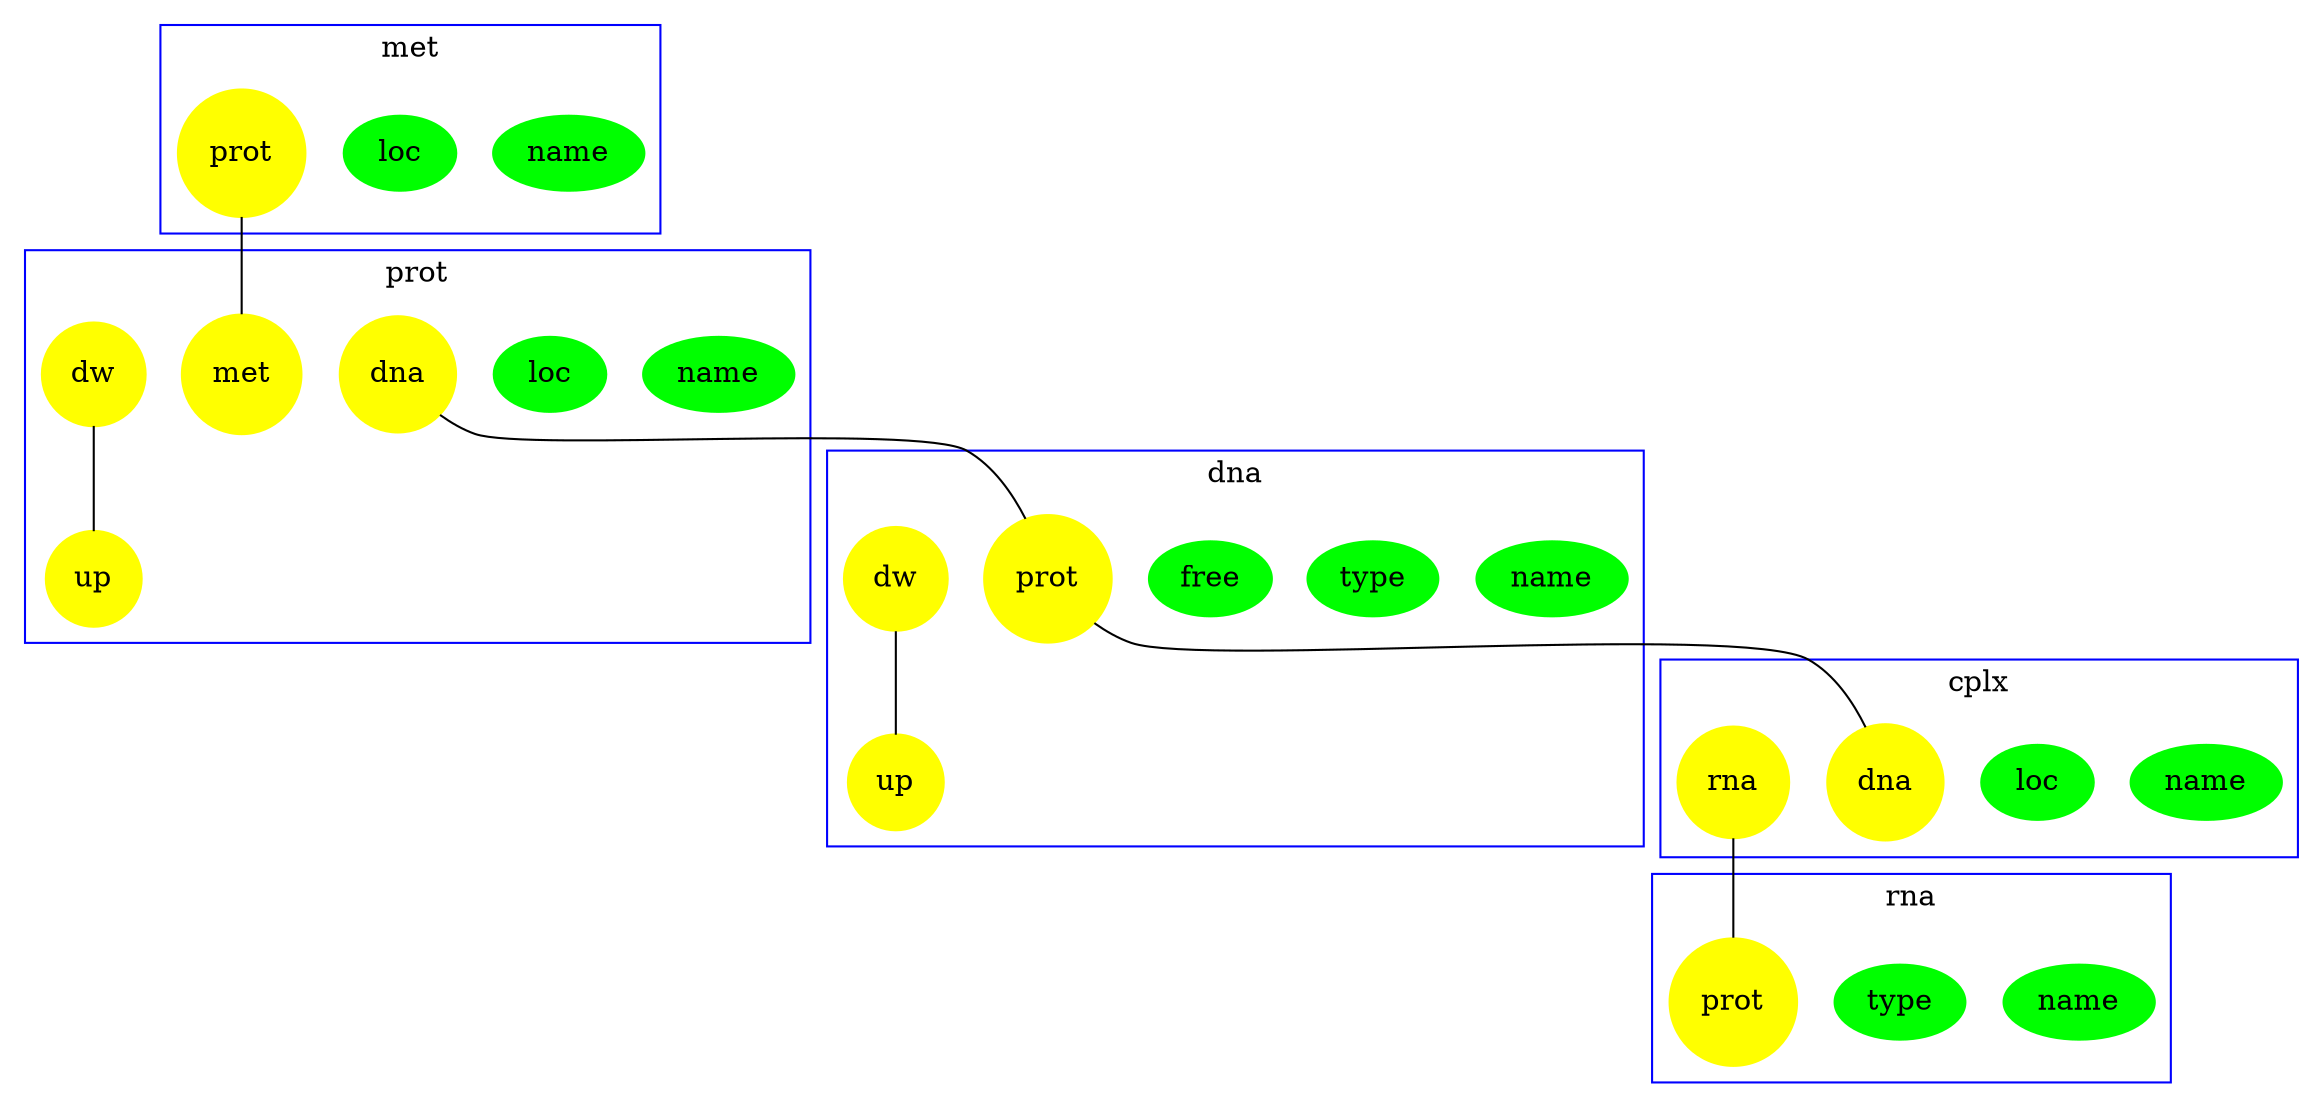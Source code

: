#This file has been computed by KaSa: a Static Analyzer for Kappa (Kappa Static Analyzer (v4.0))
#Download sources/binaries at https://github.com/Kappa-Dev/KaSim
#
#Analysis launched at 2019/12/16 05:23:19 (GMT-3) on spica
#Command line is: KaSa arabinose.kappa
#
#This file contains the description of the contact map in dot.
#Please use graphviz (http://www.graphviz.org) or OmniGraffle to export it to a PDF
#
graph G{ 
subgraph cluster0 {
   0.0 [style = filled label = "name" shape =ellipse color = green size = "5"]
   0.1 [style = filled label = "loc" shape =ellipse color = green size = "5"]
   0.2 [style = filled label = "prot" shape =circle color = yellow size = "5"]
label =  "met";  shape = rectangle; color = blue
} ; 
subgraph cluster1 {
   1.0 [style = filled label = "name" shape =ellipse color = green size = "5"]
   1.1 [style = filled label = "loc" shape =ellipse color = green size = "5"]
   1.2 [style = filled label = "dna" shape =circle color = yellow size = "5"]
   1.3 [style = filled label = "met" shape =circle color = yellow size = "5"]
   1.4 [style = filled label = "dw" shape =circle color = yellow size = "5"]
   1.5 [style = filled label = "up" shape =circle color = yellow size = "5"]
label =  "prot";  shape = rectangle; color = blue
} ; 
subgraph cluster2 {
   2.0 [style = filled label = "name" shape =ellipse color = green size = "5"]
   2.1 [style = filled label = "type" shape =ellipse color = green size = "5"]
   2.2 [style = filled label = "free" shape =ellipse color = green size = "5"]
   2.3 [style = filled label = "dw" shape =circle color = yellow size = "5"]
   2.4 [style = filled label = "up" shape =circle color = yellow size = "5"]
   2.5 [style = filled label = "prot" shape =circle color = yellow size = "5"]
label =  "dna";  shape = rectangle; color = blue
} ; 
subgraph cluster3 {
   3.0 [style = filled label = "name" shape =ellipse color = green size = "5"]
   3.1 [style = filled label = "loc" shape =ellipse color = green size = "5"]
   3.2 [style = filled label = "dna" shape =circle color = yellow size = "5"]
   3.3 [style = filled label = "rna" shape =circle color = yellow size = "5"]
label =  "cplx";  shape = rectangle; color = blue
} ; 
subgraph cluster4 {
   4.0 [style = filled label = "name" shape =ellipse color = green size = "5"]
   4.1 [style = filled label = "type" shape =ellipse color = green size = "5"]
   4.2 [style = filled label = "prot" shape =circle color = yellow size = "5"]
label =  "rna";  shape = rectangle; color = blue
} ; 
0.2 -- 1.3
1.2 -- 2.5
1.4 -- 1.5
2.3 -- 2.4
2.5 -- 3.2
3.3 -- 4.2
}
